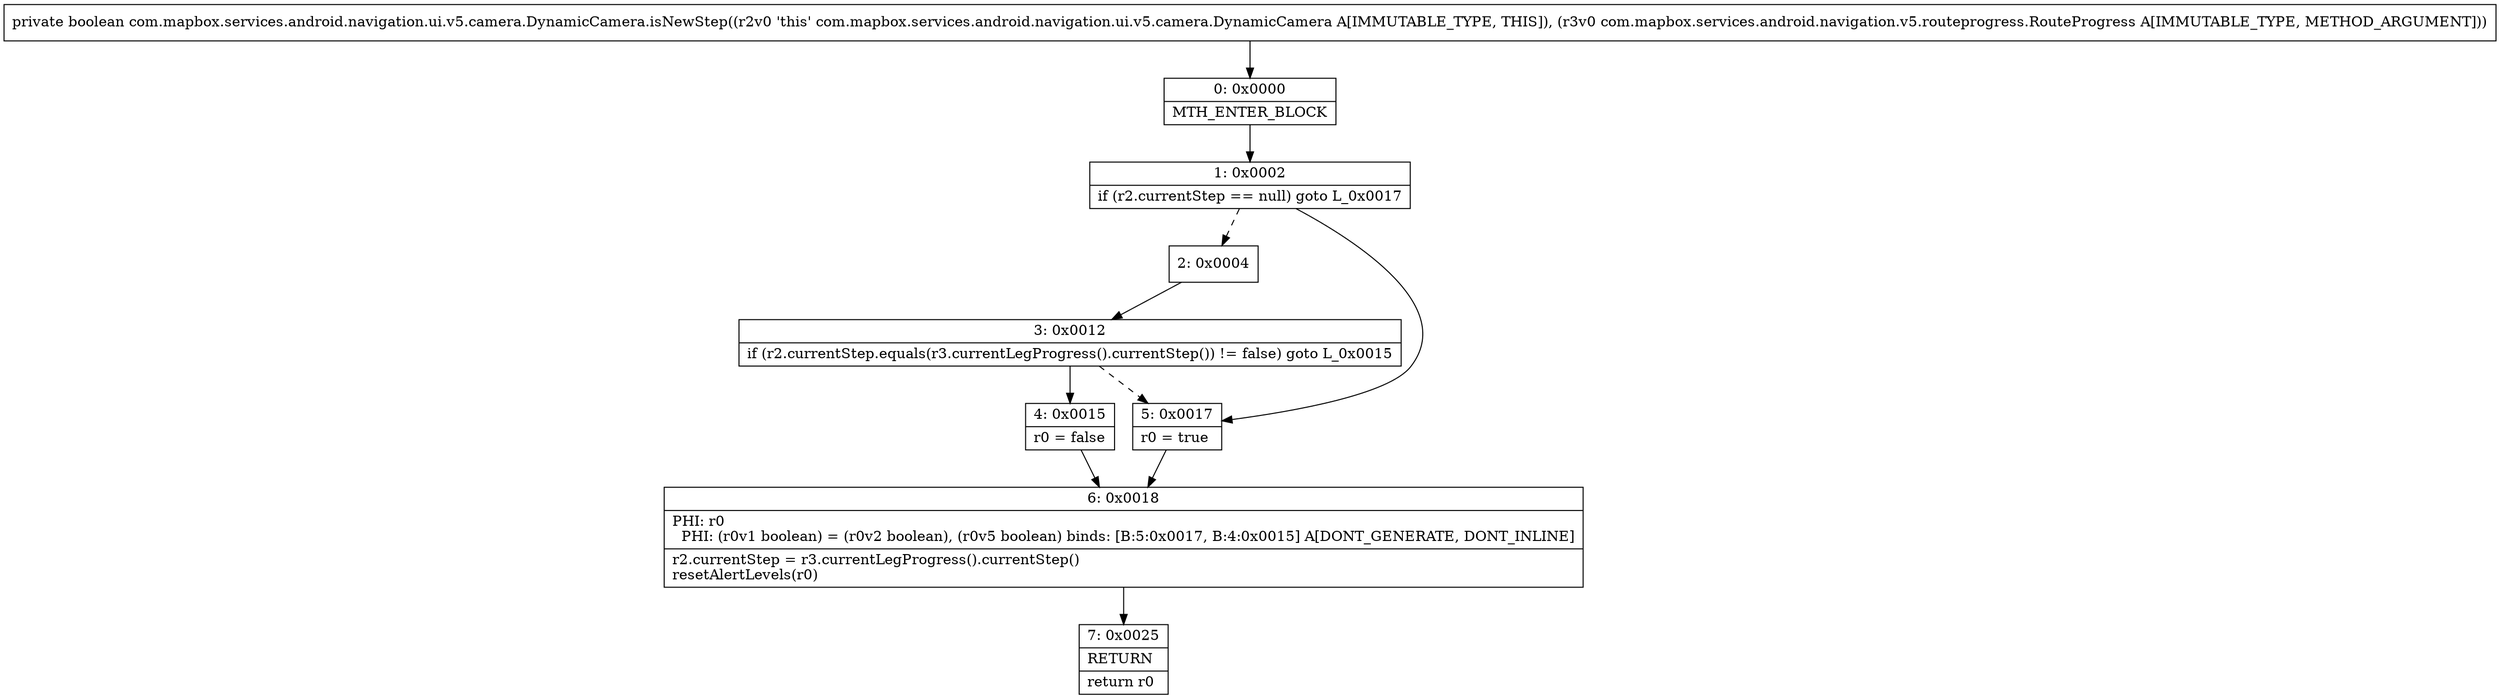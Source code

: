 digraph "CFG forcom.mapbox.services.android.navigation.ui.v5.camera.DynamicCamera.isNewStep(Lcom\/mapbox\/services\/android\/navigation\/v5\/routeprogress\/RouteProgress;)Z" {
Node_0 [shape=record,label="{0\:\ 0x0000|MTH_ENTER_BLOCK\l}"];
Node_1 [shape=record,label="{1\:\ 0x0002|if (r2.currentStep == null) goto L_0x0017\l}"];
Node_2 [shape=record,label="{2\:\ 0x0004}"];
Node_3 [shape=record,label="{3\:\ 0x0012|if (r2.currentStep.equals(r3.currentLegProgress().currentStep()) != false) goto L_0x0015\l}"];
Node_4 [shape=record,label="{4\:\ 0x0015|r0 = false\l}"];
Node_5 [shape=record,label="{5\:\ 0x0017|r0 = true\l}"];
Node_6 [shape=record,label="{6\:\ 0x0018|PHI: r0 \l  PHI: (r0v1 boolean) = (r0v2 boolean), (r0v5 boolean) binds: [B:5:0x0017, B:4:0x0015] A[DONT_GENERATE, DONT_INLINE]\l|r2.currentStep = r3.currentLegProgress().currentStep()\lresetAlertLevels(r0)\l}"];
Node_7 [shape=record,label="{7\:\ 0x0025|RETURN\l|return r0\l}"];
MethodNode[shape=record,label="{private boolean com.mapbox.services.android.navigation.ui.v5.camera.DynamicCamera.isNewStep((r2v0 'this' com.mapbox.services.android.navigation.ui.v5.camera.DynamicCamera A[IMMUTABLE_TYPE, THIS]), (r3v0 com.mapbox.services.android.navigation.v5.routeprogress.RouteProgress A[IMMUTABLE_TYPE, METHOD_ARGUMENT])) }"];
MethodNode -> Node_0;
Node_0 -> Node_1;
Node_1 -> Node_2[style=dashed];
Node_1 -> Node_5;
Node_2 -> Node_3;
Node_3 -> Node_4;
Node_3 -> Node_5[style=dashed];
Node_4 -> Node_6;
Node_5 -> Node_6;
Node_6 -> Node_7;
}

